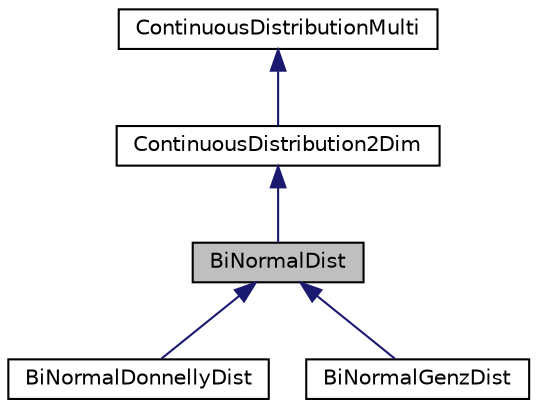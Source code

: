 digraph "BiNormalDist"
{
 // INTERACTIVE_SVG=YES
  bgcolor="transparent";
  edge [fontname="Helvetica",fontsize="10",labelfontname="Helvetica",labelfontsize="10"];
  node [fontname="Helvetica",fontsize="10",shape=record];
  Node0 [label="BiNormalDist",height=0.2,width=0.4,color="black", fillcolor="grey75", style="filled", fontcolor="black"];
  Node1 -> Node0 [dir="back",color="midnightblue",fontsize="10",style="solid",fontname="Helvetica"];
  Node1 [label="ContinuousDistribution2Dim",height=0.2,width=0.4,color="black",URL="$dd/d94/classumontreal_1_1ssj_1_1probdistmulti_1_1ContinuousDistribution2Dim.html",tooltip="Classes implementing 2-dimensional continuous distributions should inherit from this class..."];
  Node2 -> Node1 [dir="back",color="midnightblue",fontsize="10",style="solid",fontname="Helvetica"];
  Node2 [label="ContinuousDistributionMulti",height=0.2,width=0.4,color="black",URL="$d6/d06/classumontreal_1_1ssj_1_1probdistmulti_1_1ContinuousDistributionMulti.html",tooltip="Classes implementing continuous multi-dimensional distributions should inherit from this class..."];
  Node0 -> Node3 [dir="back",color="midnightblue",fontsize="10",style="solid",fontname="Helvetica"];
  Node3 [label="BiNormalDonnellyDist",height=0.2,width=0.4,color="black",URL="$d7/d2c/classumontreal_1_1ssj_1_1probdistmulti_1_1BiNormalDonnellyDist.html",tooltip="Extends the class BiNormalDist for the bivariate normal distribution   (page 84) using a translation..."];
  Node0 -> Node4 [dir="back",color="midnightblue",fontsize="10",style="solid",fontname="Helvetica"];
  Node4 [label="BiNormalGenzDist",height=0.2,width=0.4,color="black",URL="$de/dd6/classumontreal_1_1ssj_1_1probdistmulti_1_1BiNormalGenzDist.html",tooltip="Extends the class BiNormalDist for the bivariate normal distribution   (page 84) using Genz’s algor..."];
}
